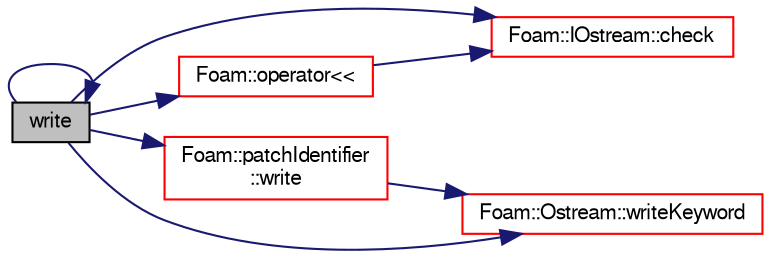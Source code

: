 digraph "write"
{
  bgcolor="transparent";
  edge [fontname="FreeSans",fontsize="10",labelfontname="FreeSans",labelfontsize="10"];
  node [fontname="FreeSans",fontsize="10",shape=record];
  rankdir="LR";
  Node96 [label="write",height=0.2,width=0.4,color="black", fillcolor="grey75", style="filled", fontcolor="black"];
  Node96 -> Node97 [color="midnightblue",fontsize="10",style="solid",fontname="FreeSans"];
  Node97 [label="Foam::IOstream::check",height=0.2,width=0.4,color="red",URL="$a26226.html#a367eb3425fc4e8270e2aa961df8ac8a5",tooltip="Check IOstream status for given operation. "];
  Node96 -> Node146 [color="midnightblue",fontsize="10",style="solid",fontname="FreeSans"];
  Node146 [label="Foam::operator\<\<",height=0.2,width=0.4,color="red",URL="$a21124.html#ae86a76a63deefbe1a4490c873ad8e1b2"];
  Node146 -> Node97 [color="midnightblue",fontsize="10",style="solid",fontname="FreeSans"];
  Node96 -> Node96 [color="midnightblue",fontsize="10",style="solid",fontname="FreeSans"];
  Node96 -> Node148 [color="midnightblue",fontsize="10",style="solid",fontname="FreeSans"];
  Node148 [label="Foam::patchIdentifier\l::write",height=0.2,width=0.4,color="red",URL="$a27122.html#a293fdfec8bdfbd5c3913ab4c9f3454ff",tooltip="Write patchIdentifier as a dictionary. "];
  Node148 -> Node149 [color="midnightblue",fontsize="10",style="solid",fontname="FreeSans"];
  Node149 [label="Foam::Ostream::writeKeyword",height=0.2,width=0.4,color="red",URL="$a26238.html#a3c58b2bb9174ea3c4a5fa58095d1290e",tooltip="Write the keyword followed by an appropriate indentation. "];
  Node96 -> Node149 [color="midnightblue",fontsize="10",style="solid",fontname="FreeSans"];
}
